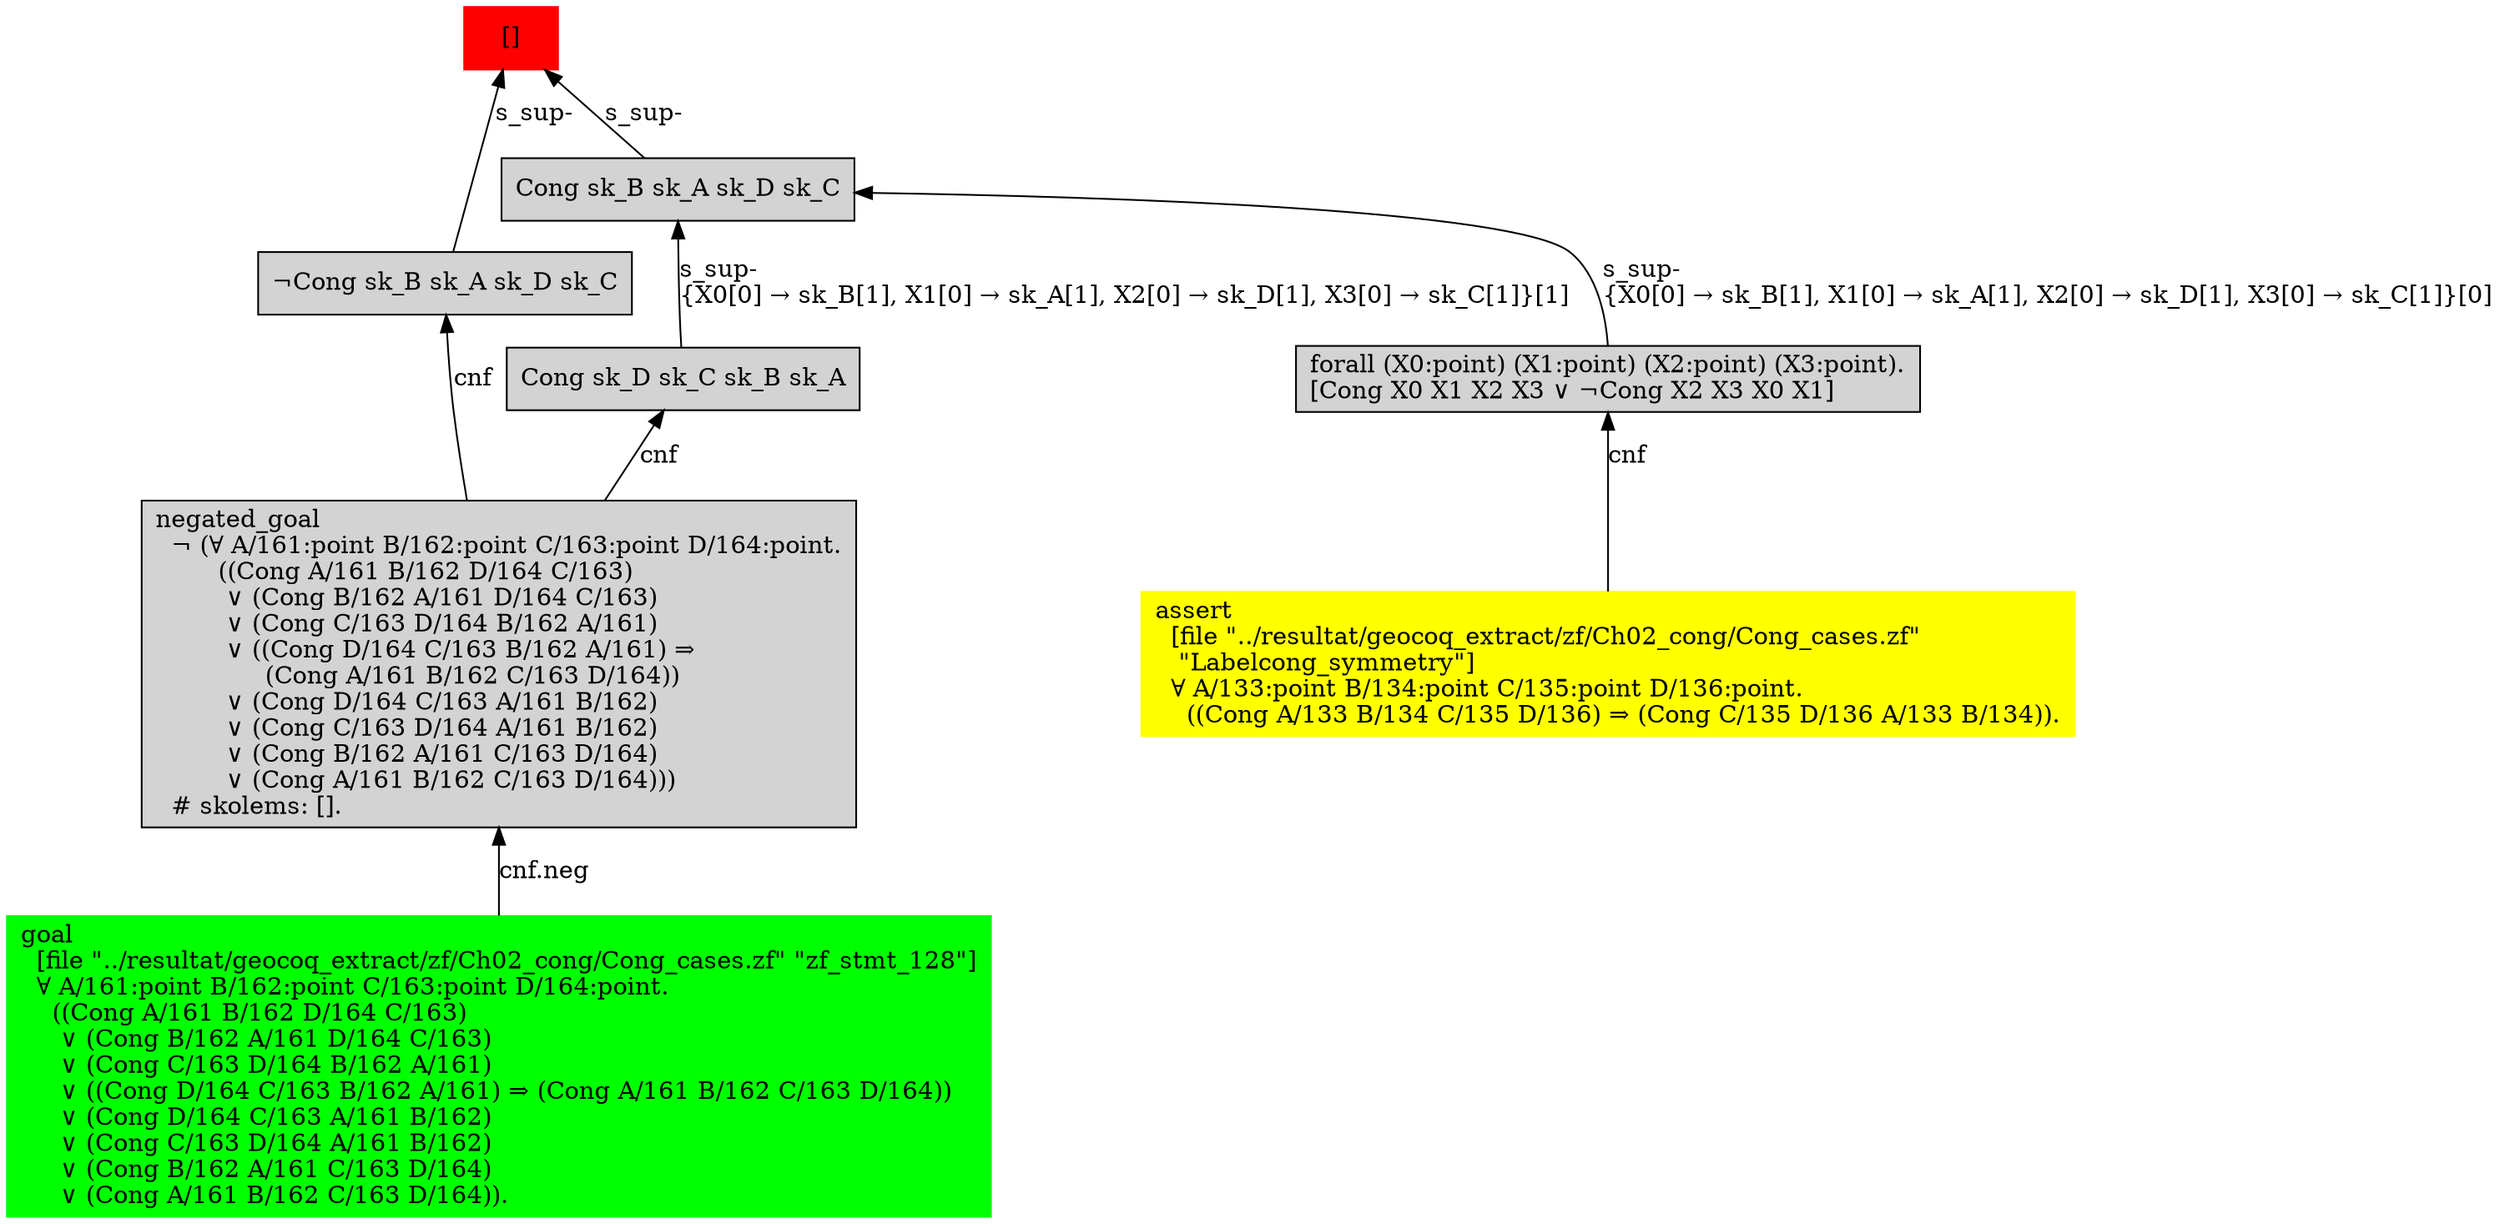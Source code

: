 digraph "unsat_graph" {
  vertex_0 [color=red, label="[]", shape=box, style=filled];
  vertex_0 -> vertex_1 [label="s_sup-\l", dir="back"];
  vertex_1 [shape=box, label="¬Cong sk_B sk_A sk_D sk_C\l", style=filled];
  vertex_1 -> vertex_2 [label="cnf", dir="back"];
  vertex_2 [shape=box, label="negated_goal\l  ¬ (∀ A/161:point B/162:point C/163:point D/164:point.\l        ((Cong A/161 B/162 D/164 C/163)\l         ∨ (Cong B/162 A/161 D/164 C/163)\l         ∨ (Cong C/163 D/164 B/162 A/161)\l         ∨ ((Cong D/164 C/163 B/162 A/161) ⇒\l              (Cong A/161 B/162 C/163 D/164))\l         ∨ (Cong D/164 C/163 A/161 B/162)\l         ∨ (Cong C/163 D/164 A/161 B/162)\l         ∨ (Cong B/162 A/161 C/163 D/164)\l         ∨ (Cong A/161 B/162 C/163 D/164)))\l  # skolems: [].\l", style=filled];
  vertex_2 -> vertex_3 [label="cnf.neg", dir="back"];
  vertex_3 [color=green, shape=box, label="goal\l  [file \"../resultat/geocoq_extract/zf/Ch02_cong/Cong_cases.zf\" \"zf_stmt_128\"]\l  ∀ A/161:point B/162:point C/163:point D/164:point.\l    ((Cong A/161 B/162 D/164 C/163)\l     ∨ (Cong B/162 A/161 D/164 C/163)\l     ∨ (Cong C/163 D/164 B/162 A/161)\l     ∨ ((Cong D/164 C/163 B/162 A/161) ⇒ (Cong A/161 B/162 C/163 D/164))\l     ∨ (Cong D/164 C/163 A/161 B/162)\l     ∨ (Cong C/163 D/164 A/161 B/162)\l     ∨ (Cong B/162 A/161 C/163 D/164)\l     ∨ (Cong A/161 B/162 C/163 D/164)).\l", style=filled];
  vertex_0 -> vertex_4 [label="s_sup-\l", dir="back"];
  vertex_4 [shape=box, label="Cong sk_B sk_A sk_D sk_C\l", style=filled];
  vertex_4 -> vertex_5 [label="s_sup-\l\{X0[0] → sk_B[1], X1[0] → sk_A[1], X2[0] → sk_D[1], X3[0] → sk_C[1]\}[0]\l", dir="back"];
  vertex_5 [shape=box, label="forall (X0:point) (X1:point) (X2:point) (X3:point).\l[Cong X0 X1 X2 X3 ∨ ¬Cong X2 X3 X0 X1]\l", style=filled];
  vertex_5 -> vertex_6 [label="cnf", dir="back"];
  vertex_6 [color=yellow, shape=box, label="assert\l  [file \"../resultat/geocoq_extract/zf/Ch02_cong/Cong_cases.zf\" \l   \"Labelcong_symmetry\"]\l  ∀ A/133:point B/134:point C/135:point D/136:point.\l    ((Cong A/133 B/134 C/135 D/136) ⇒ (Cong C/135 D/136 A/133 B/134)).\l", style=filled];
  vertex_4 -> vertex_7 [label="s_sup-\l\{X0[0] → sk_B[1], X1[0] → sk_A[1], X2[0] → sk_D[1], X3[0] → sk_C[1]\}[1]\l", dir="back"];
  vertex_7 [shape=box, label="Cong sk_D sk_C sk_B sk_A\l", style=filled];
  vertex_7 -> vertex_2 [label="cnf", dir="back"];
  }


